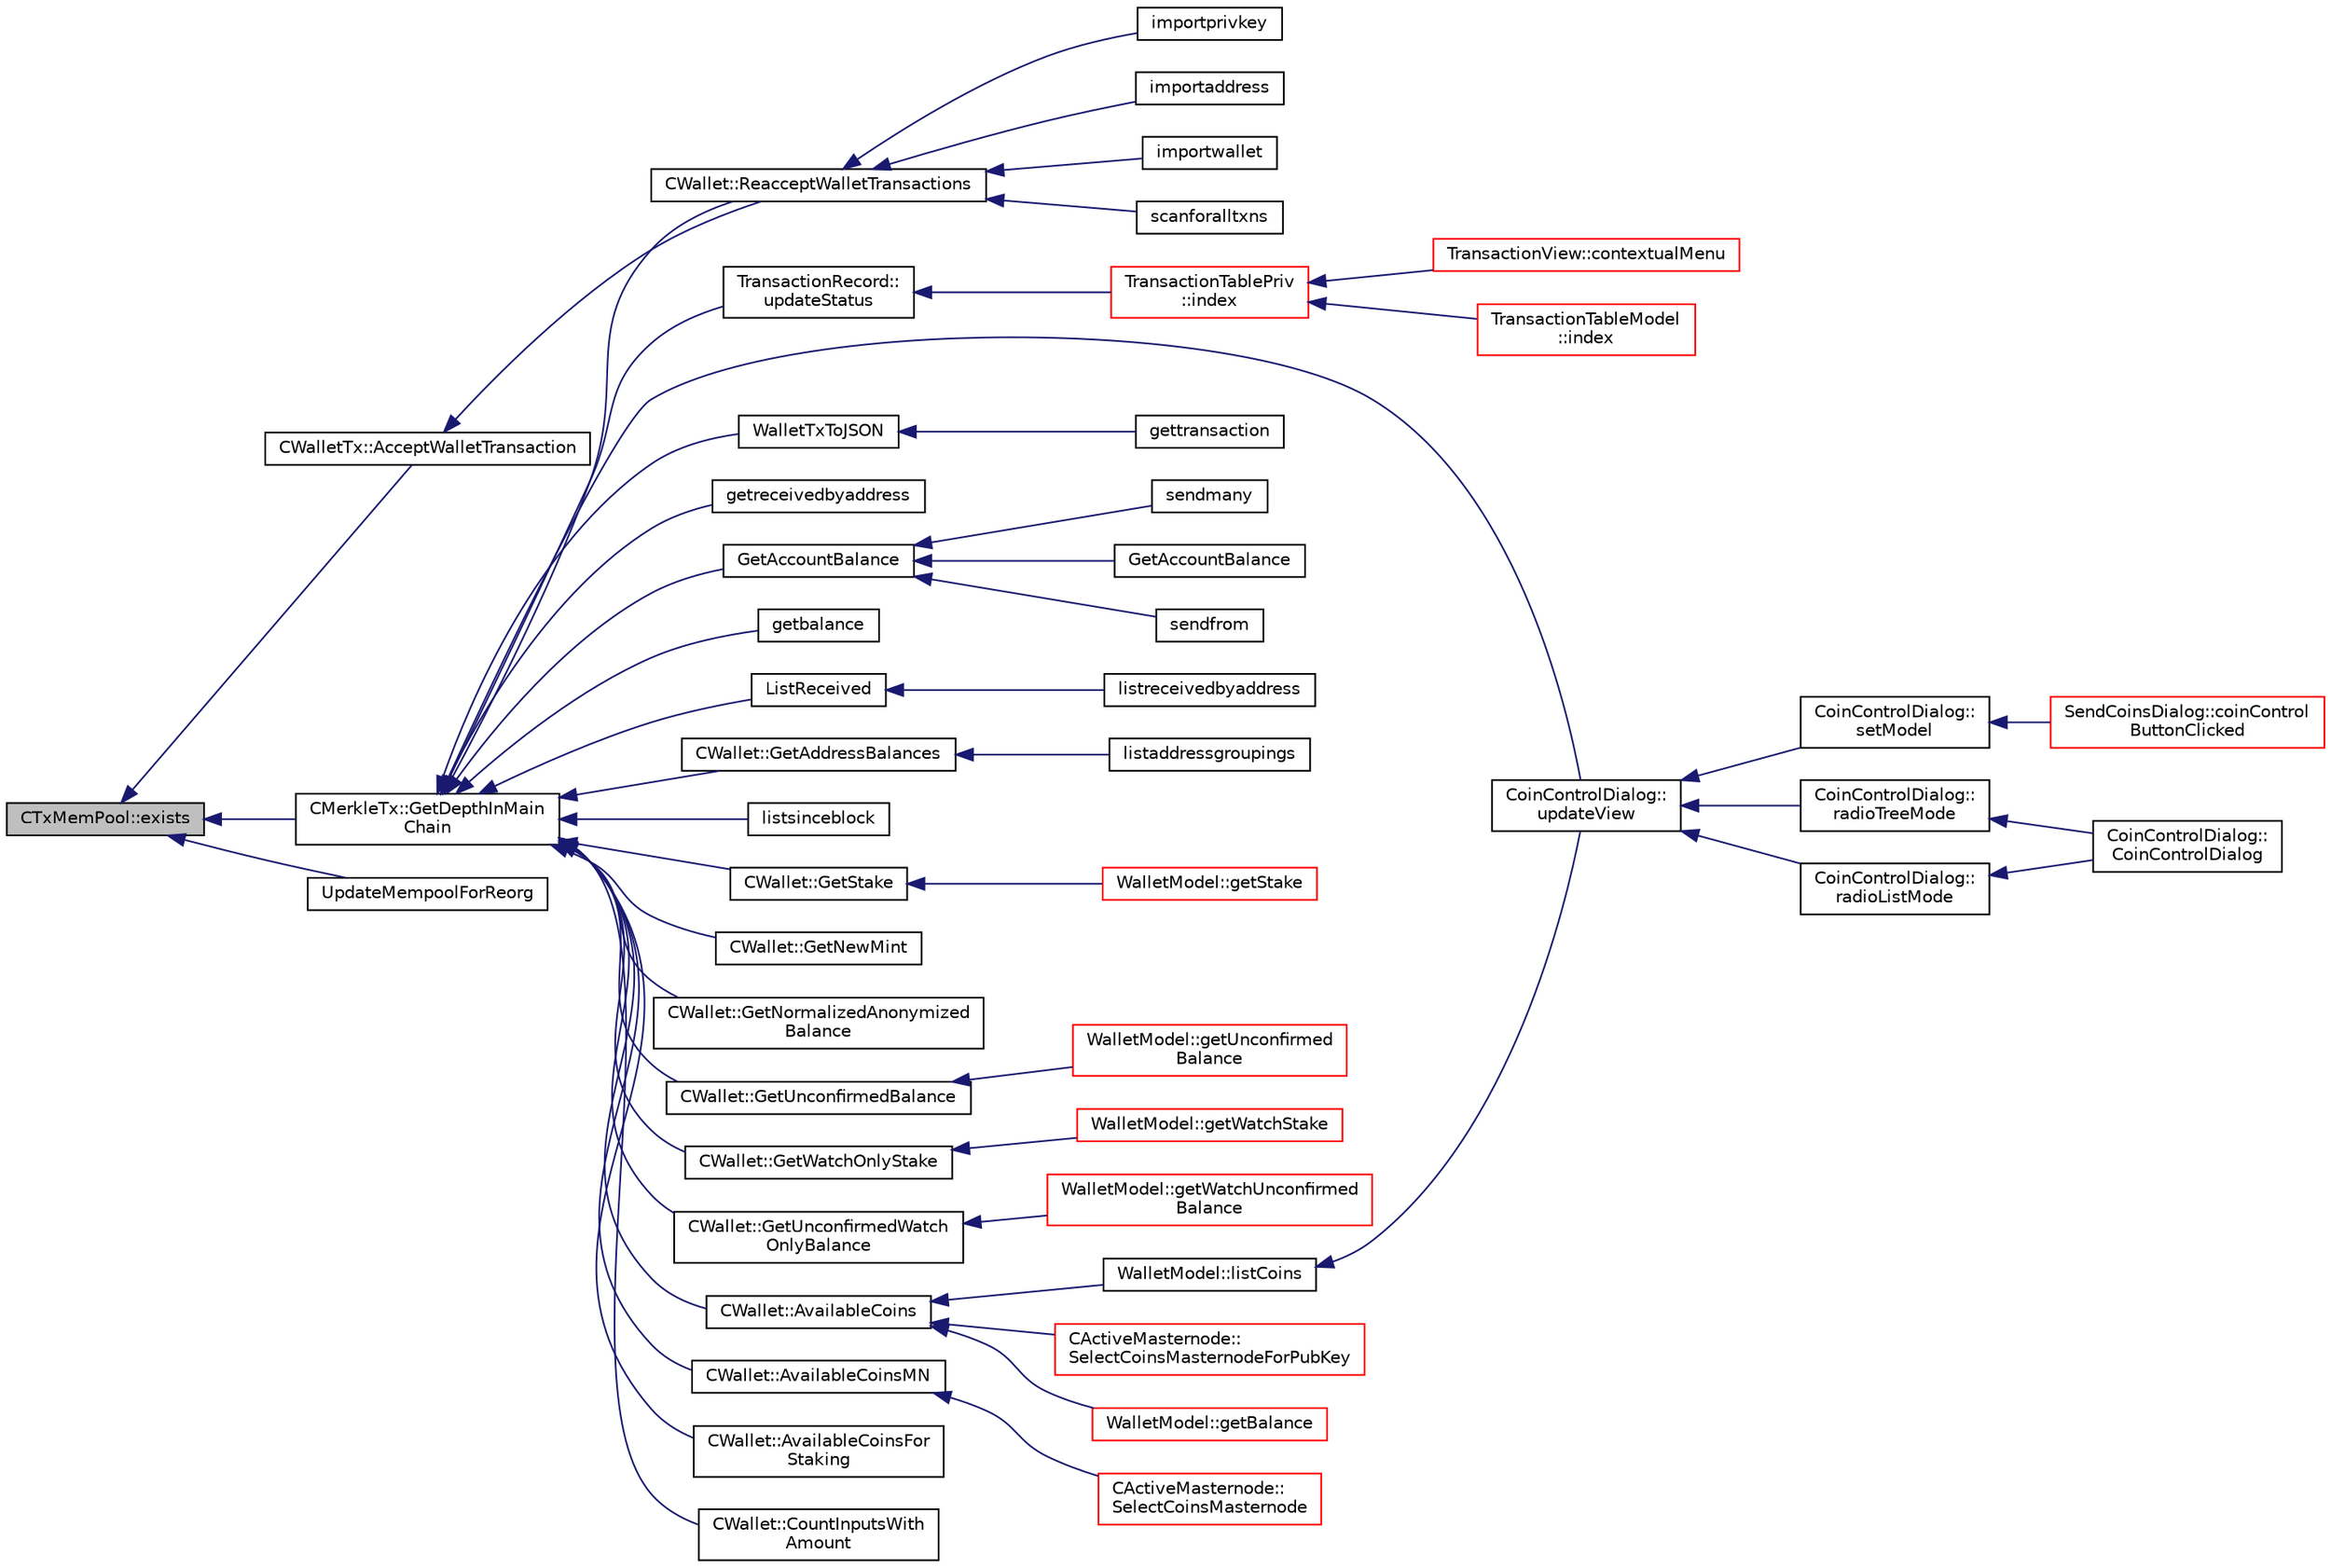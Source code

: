 digraph "CTxMemPool::exists"
{
  edge [fontname="Helvetica",fontsize="10",labelfontname="Helvetica",labelfontsize="10"];
  node [fontname="Helvetica",fontsize="10",shape=record];
  rankdir="LR";
  Node17 [label="CTxMemPool::exists",height=0.2,width=0.4,color="black", fillcolor="grey75", style="filled", fontcolor="black"];
  Node17 -> Node18 [dir="back",color="midnightblue",fontsize="10",style="solid",fontname="Helvetica"];
  Node18 [label="CMerkleTx::GetDepthInMain\lChain",height=0.2,width=0.4,color="black", fillcolor="white", style="filled",URL="$d1/dff/class_c_merkle_tx.html#a887a9f1a0b7fc64b43e42cec76b38ef9"];
  Node18 -> Node19 [dir="back",color="midnightblue",fontsize="10",style="solid",fontname="Helvetica"];
  Node19 [label="CoinControlDialog::\lupdateView",height=0.2,width=0.4,color="black", fillcolor="white", style="filled",URL="$dd/dfb/class_coin_control_dialog.html#aadea33050e5c1efd5eae8d2fcfa721f9"];
  Node19 -> Node20 [dir="back",color="midnightblue",fontsize="10",style="solid",fontname="Helvetica"];
  Node20 [label="CoinControlDialog::\lsetModel",height=0.2,width=0.4,color="black", fillcolor="white", style="filled",URL="$dd/dfb/class_coin_control_dialog.html#a4c34a48574814089c54f763a22f5317a"];
  Node20 -> Node21 [dir="back",color="midnightblue",fontsize="10",style="solid",fontname="Helvetica"];
  Node21 [label="SendCoinsDialog::coinControl\lButtonClicked",height=0.2,width=0.4,color="red", fillcolor="white", style="filled",URL="$d6/de6/class_send_coins_dialog.html#a59d757d9e4bea5b380eb480fd79cfb49"];
  Node19 -> Node23 [dir="back",color="midnightblue",fontsize="10",style="solid",fontname="Helvetica"];
  Node23 [label="CoinControlDialog::\lradioTreeMode",height=0.2,width=0.4,color="black", fillcolor="white", style="filled",URL="$dd/dfb/class_coin_control_dialog.html#a1990d478f3ffba666c358a4f1bd395ec"];
  Node23 -> Node24 [dir="back",color="midnightblue",fontsize="10",style="solid",fontname="Helvetica"];
  Node24 [label="CoinControlDialog::\lCoinControlDialog",height=0.2,width=0.4,color="black", fillcolor="white", style="filled",URL="$dd/dfb/class_coin_control_dialog.html#a0945e59c25f956fdab199dbaf252eff5"];
  Node19 -> Node25 [dir="back",color="midnightblue",fontsize="10",style="solid",fontname="Helvetica"];
  Node25 [label="CoinControlDialog::\lradioListMode",height=0.2,width=0.4,color="black", fillcolor="white", style="filled",URL="$dd/dfb/class_coin_control_dialog.html#a775c6d290cb63667a434b09072094533"];
  Node25 -> Node24 [dir="back",color="midnightblue",fontsize="10",style="solid",fontname="Helvetica"];
  Node18 -> Node26 [dir="back",color="midnightblue",fontsize="10",style="solid",fontname="Helvetica"];
  Node26 [label="TransactionRecord::\lupdateStatus",height=0.2,width=0.4,color="black", fillcolor="white", style="filled",URL="$d1/da7/class_transaction_record.html#a9b643dd885a790ae511705a1446556be",tooltip="Update status from core wallet tx. "];
  Node26 -> Node27 [dir="back",color="midnightblue",fontsize="10",style="solid",fontname="Helvetica"];
  Node27 [label="TransactionTablePriv\l::index",height=0.2,width=0.4,color="red", fillcolor="white", style="filled",URL="$d2/ddb/class_transaction_table_priv.html#ac692aa6aa7820e80accc971c70e0fae5"];
  Node27 -> Node28 [dir="back",color="midnightblue",fontsize="10",style="solid",fontname="Helvetica"];
  Node28 [label="TransactionTableModel\l::index",height=0.2,width=0.4,color="red", fillcolor="white", style="filled",URL="$d7/dfe/class_transaction_table_model.html#af3a9a49314f80268a77a704f7f028905"];
  Node27 -> Node36 [dir="back",color="midnightblue",fontsize="10",style="solid",fontname="Helvetica"];
  Node36 [label="TransactionView::contextualMenu",height=0.2,width=0.4,color="red", fillcolor="white", style="filled",URL="$d2/d2c/class_transaction_view.html#abe5793b86a4ea6f80a6d822ee878e646"];
  Node18 -> Node41 [dir="back",color="midnightblue",fontsize="10",style="solid",fontname="Helvetica"];
  Node41 [label="WalletTxToJSON",height=0.2,width=0.4,color="black", fillcolor="white", style="filled",URL="$df/d1d/rpcwallet_8cpp.html#a28e51f3edfce43e075603e9e315f40c4"];
  Node41 -> Node42 [dir="back",color="midnightblue",fontsize="10",style="solid",fontname="Helvetica"];
  Node42 [label="gettransaction",height=0.2,width=0.4,color="black", fillcolor="white", style="filled",URL="$df/d1d/rpcwallet_8cpp.html#a845c15a1402787fcf2cc021111ea89f5"];
  Node18 -> Node43 [dir="back",color="midnightblue",fontsize="10",style="solid",fontname="Helvetica"];
  Node43 [label="getreceivedbyaddress",height=0.2,width=0.4,color="black", fillcolor="white", style="filled",URL="$df/d1d/rpcwallet_8cpp.html#abbb6475509aa2e69844f0b3a8bcb422a"];
  Node18 -> Node44 [dir="back",color="midnightblue",fontsize="10",style="solid",fontname="Helvetica"];
  Node44 [label="GetAccountBalance",height=0.2,width=0.4,color="black", fillcolor="white", style="filled",URL="$df/d1d/rpcwallet_8cpp.html#a02d239cd69692dab8bbb33eb0010de1b"];
  Node44 -> Node45 [dir="back",color="midnightblue",fontsize="10",style="solid",fontname="Helvetica"];
  Node45 [label="GetAccountBalance",height=0.2,width=0.4,color="black", fillcolor="white", style="filled",URL="$df/d1d/rpcwallet_8cpp.html#af46abb4dba0774b0027591d6e3b30b1e"];
  Node44 -> Node46 [dir="back",color="midnightblue",fontsize="10",style="solid",fontname="Helvetica"];
  Node46 [label="sendfrom",height=0.2,width=0.4,color="black", fillcolor="white", style="filled",URL="$df/d1d/rpcwallet_8cpp.html#a845eaefd9ec7752b1145c183205524d0"];
  Node44 -> Node47 [dir="back",color="midnightblue",fontsize="10",style="solid",fontname="Helvetica"];
  Node47 [label="sendmany",height=0.2,width=0.4,color="black", fillcolor="white", style="filled",URL="$df/d1d/rpcwallet_8cpp.html#adeb5f23f20fb4e589dab23cadf75c92d"];
  Node18 -> Node48 [dir="back",color="midnightblue",fontsize="10",style="solid",fontname="Helvetica"];
  Node48 [label="getbalance",height=0.2,width=0.4,color="black", fillcolor="white", style="filled",URL="$df/d1d/rpcwallet_8cpp.html#a1fdcef480c78c033eb587bd442ec305f"];
  Node18 -> Node49 [dir="back",color="midnightblue",fontsize="10",style="solid",fontname="Helvetica"];
  Node49 [label="ListReceived",height=0.2,width=0.4,color="black", fillcolor="white", style="filled",URL="$df/d1d/rpcwallet_8cpp.html#a0cc958f67a8d6d0002cb4fee19eddb5c"];
  Node49 -> Node50 [dir="back",color="midnightblue",fontsize="10",style="solid",fontname="Helvetica"];
  Node50 [label="listreceivedbyaddress",height=0.2,width=0.4,color="black", fillcolor="white", style="filled",URL="$df/d1d/rpcwallet_8cpp.html#a34b36ceb4a7e36e0dab24cf675c49da5"];
  Node18 -> Node51 [dir="back",color="midnightblue",fontsize="10",style="solid",fontname="Helvetica"];
  Node51 [label="listsinceblock",height=0.2,width=0.4,color="black", fillcolor="white", style="filled",URL="$df/d1d/rpcwallet_8cpp.html#a53cf4975a89f414ef3bd180f6b4773cd"];
  Node18 -> Node52 [dir="back",color="midnightblue",fontsize="10",style="solid",fontname="Helvetica"];
  Node52 [label="CWallet::ReacceptWalletTransactions",height=0.2,width=0.4,color="black", fillcolor="white", style="filled",URL="$d2/de5/class_c_wallet.html#a796c23450c8482e10e0c75ae5c1fa8ed"];
  Node52 -> Node53 [dir="back",color="midnightblue",fontsize="10",style="solid",fontname="Helvetica"];
  Node53 [label="importprivkey",height=0.2,width=0.4,color="black", fillcolor="white", style="filled",URL="$dc/dbf/rpcdump_8cpp.html#a3a6fdb974fce01220a895393d444e981"];
  Node52 -> Node54 [dir="back",color="midnightblue",fontsize="10",style="solid",fontname="Helvetica"];
  Node54 [label="importaddress",height=0.2,width=0.4,color="black", fillcolor="white", style="filled",URL="$dc/dbf/rpcdump_8cpp.html#a457bc572859c8265c72a0afd1a6db56c"];
  Node52 -> Node55 [dir="back",color="midnightblue",fontsize="10",style="solid",fontname="Helvetica"];
  Node55 [label="importwallet",height=0.2,width=0.4,color="black", fillcolor="white", style="filled",URL="$dc/dbf/rpcdump_8cpp.html#a2566d5c9dd1938b74e70398cdb3ac5c1"];
  Node52 -> Node56 [dir="back",color="midnightblue",fontsize="10",style="solid",fontname="Helvetica"];
  Node56 [label="scanforalltxns",height=0.2,width=0.4,color="black", fillcolor="white", style="filled",URL="$df/d1d/rpcwallet_8cpp.html#a798669ad37caa71ddd18f73bc5aa5841"];
  Node18 -> Node57 [dir="back",color="midnightblue",fontsize="10",style="solid",fontname="Helvetica"];
  Node57 [label="CWallet::GetStake",height=0.2,width=0.4,color="black", fillcolor="white", style="filled",URL="$d2/de5/class_c_wallet.html#a87a52700330336da4957026c091916d8"];
  Node57 -> Node58 [dir="back",color="midnightblue",fontsize="10",style="solid",fontname="Helvetica"];
  Node58 [label="WalletModel::getStake",height=0.2,width=0.4,color="red", fillcolor="white", style="filled",URL="$d4/d27/class_wallet_model.html#a52610e28004228368104550b2e652872"];
  Node18 -> Node64 [dir="back",color="midnightblue",fontsize="10",style="solid",fontname="Helvetica"];
  Node64 [label="CWallet::GetNewMint",height=0.2,width=0.4,color="black", fillcolor="white", style="filled",URL="$d2/de5/class_c_wallet.html#ac25ce29902498fb0092886a63ae195b8"];
  Node18 -> Node65 [dir="back",color="midnightblue",fontsize="10",style="solid",fontname="Helvetica"];
  Node65 [label="CWallet::GetNormalizedAnonymized\lBalance",height=0.2,width=0.4,color="black", fillcolor="white", style="filled",URL="$d2/de5/class_c_wallet.html#a24e9c793a438c84b48811bd5b7d4edc6"];
  Node18 -> Node66 [dir="back",color="midnightblue",fontsize="10",style="solid",fontname="Helvetica"];
  Node66 [label="CWallet::GetUnconfirmedBalance",height=0.2,width=0.4,color="black", fillcolor="white", style="filled",URL="$d2/de5/class_c_wallet.html#a6e6e1497535d499242c2f2a76d1cbe63"];
  Node66 -> Node67 [dir="back",color="midnightblue",fontsize="10",style="solid",fontname="Helvetica"];
  Node67 [label="WalletModel::getUnconfirmed\lBalance",height=0.2,width=0.4,color="red", fillcolor="white", style="filled",URL="$d4/d27/class_wallet_model.html#a5028f20a33e0d17942abeea537916736"];
  Node18 -> Node68 [dir="back",color="midnightblue",fontsize="10",style="solid",fontname="Helvetica"];
  Node68 [label="CWallet::GetWatchOnlyStake",height=0.2,width=0.4,color="black", fillcolor="white", style="filled",URL="$d2/de5/class_c_wallet.html#a82b1de8131c2cdd7ec158a06f42586e0"];
  Node68 -> Node69 [dir="back",color="midnightblue",fontsize="10",style="solid",fontname="Helvetica"];
  Node69 [label="WalletModel::getWatchStake",height=0.2,width=0.4,color="red", fillcolor="white", style="filled",URL="$d4/d27/class_wallet_model.html#a0ce2b0a7228e7c8f11e083d20ff005a3"];
  Node18 -> Node70 [dir="back",color="midnightblue",fontsize="10",style="solid",fontname="Helvetica"];
  Node70 [label="CWallet::GetUnconfirmedWatch\lOnlyBalance",height=0.2,width=0.4,color="black", fillcolor="white", style="filled",URL="$d2/de5/class_c_wallet.html#ab0c110f14f0429f9de594b2293837621"];
  Node70 -> Node71 [dir="back",color="midnightblue",fontsize="10",style="solid",fontname="Helvetica"];
  Node71 [label="WalletModel::getWatchUnconfirmed\lBalance",height=0.2,width=0.4,color="red", fillcolor="white", style="filled",URL="$d4/d27/class_wallet_model.html#a691b35afd9aff056e1398fd057691ff1"];
  Node18 -> Node72 [dir="back",color="midnightblue",fontsize="10",style="solid",fontname="Helvetica"];
  Node72 [label="CWallet::AvailableCoins",height=0.2,width=0.4,color="black", fillcolor="white", style="filled",URL="$d2/de5/class_c_wallet.html#a0f950dede91de2be32ea8c43a40469ab"];
  Node72 -> Node73 [dir="back",color="midnightblue",fontsize="10",style="solid",fontname="Helvetica"];
  Node73 [label="CActiveMasternode::\lSelectCoinsMasternodeForPubKey",height=0.2,width=0.4,color="red", fillcolor="white", style="filled",URL="$d9/d29/class_c_active_masternode.html#aefe3cf727f6f6407da78d41afe9846d0"];
  Node72 -> Node76 [dir="back",color="midnightblue",fontsize="10",style="solid",fontname="Helvetica"];
  Node76 [label="WalletModel::getBalance",height=0.2,width=0.4,color="red", fillcolor="white", style="filled",URL="$d4/d27/class_wallet_model.html#a4d2cb225a19b89c64f4b5d81faf89beb"];
  Node72 -> Node79 [dir="back",color="midnightblue",fontsize="10",style="solid",fontname="Helvetica"];
  Node79 [label="WalletModel::listCoins",height=0.2,width=0.4,color="black", fillcolor="white", style="filled",URL="$d4/d27/class_wallet_model.html#ae5ce26bba42701b45de766ef11cc9a47"];
  Node79 -> Node19 [dir="back",color="midnightblue",fontsize="10",style="solid",fontname="Helvetica"];
  Node18 -> Node80 [dir="back",color="midnightblue",fontsize="10",style="solid",fontname="Helvetica"];
  Node80 [label="CWallet::AvailableCoinsMN",height=0.2,width=0.4,color="black", fillcolor="white", style="filled",URL="$d2/de5/class_c_wallet.html#a8ba0ffab3889fb1d3519d8578e26cb16"];
  Node80 -> Node81 [dir="back",color="midnightblue",fontsize="10",style="solid",fontname="Helvetica"];
  Node81 [label="CActiveMasternode::\lSelectCoinsMasternode",height=0.2,width=0.4,color="red", fillcolor="white", style="filled",URL="$d9/d29/class_c_active_masternode.html#ac4fc5fb1681bf0a0f3d30e706fb0577a"];
  Node18 -> Node84 [dir="back",color="midnightblue",fontsize="10",style="solid",fontname="Helvetica"];
  Node84 [label="CWallet::AvailableCoinsFor\lStaking",height=0.2,width=0.4,color="black", fillcolor="white", style="filled",URL="$d2/de5/class_c_wallet.html#a2493cd9ef6417aec00d72942c4340903"];
  Node18 -> Node85 [dir="back",color="midnightblue",fontsize="10",style="solid",fontname="Helvetica"];
  Node85 [label="CWallet::CountInputsWith\lAmount",height=0.2,width=0.4,color="black", fillcolor="white", style="filled",URL="$d2/de5/class_c_wallet.html#afc835c371840922eb33457c09cf43ba6"];
  Node18 -> Node86 [dir="back",color="midnightblue",fontsize="10",style="solid",fontname="Helvetica"];
  Node86 [label="CWallet::GetAddressBalances",height=0.2,width=0.4,color="black", fillcolor="white", style="filled",URL="$d2/de5/class_c_wallet.html#aadffdf5d0e2f2413cdcc2a39fc2e310d"];
  Node86 -> Node87 [dir="back",color="midnightblue",fontsize="10",style="solid",fontname="Helvetica"];
  Node87 [label="listaddressgroupings",height=0.2,width=0.4,color="black", fillcolor="white", style="filled",URL="$df/d1d/rpcwallet_8cpp.html#a6be618acd7a7b1fb454dacbf24294317"];
  Node17 -> Node88 [dir="back",color="midnightblue",fontsize="10",style="solid",fontname="Helvetica"];
  Node88 [label="CWalletTx::AcceptWalletTransaction",height=0.2,width=0.4,color="black", fillcolor="white", style="filled",URL="$d6/d53/class_c_wallet_tx.html#af6d1a5a731bb69e1d94de84eb6fd15a5"];
  Node88 -> Node52 [dir="back",color="midnightblue",fontsize="10",style="solid",fontname="Helvetica"];
  Node17 -> Node89 [dir="back",color="midnightblue",fontsize="10",style="solid",fontname="Helvetica"];
  Node89 [label="UpdateMempoolForReorg",height=0.2,width=0.4,color="black", fillcolor="white", style="filled",URL="$dd/d7d/validation_8cpp.html#aaa1204b724d7b62f09ef22df4c6a592d"];
}
